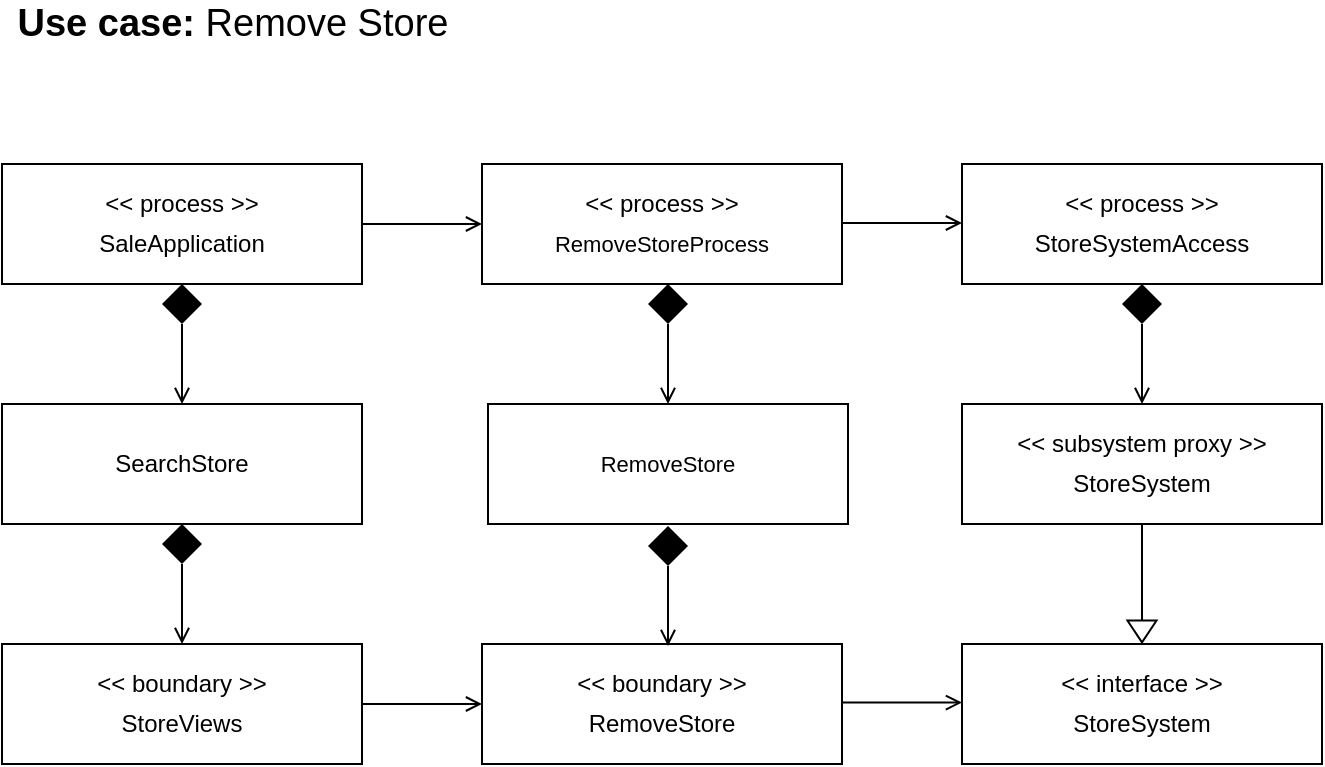 <mxfile version="13.0.9" type="device"><diagram id="kslOL4AQ9dql3Djte1Ip" name="Page-1"><mxGraphModel dx="1038" dy="499" grid="1" gridSize="10" guides="1" tooltips="1" connect="1" arrows="1" fold="1" page="1" pageScale="1" pageWidth="827" pageHeight="1169" math="0" shadow="0"><root><mxCell id="0"/><mxCell id="1" parent="0"/><mxCell id="jgJAQ5_SSYJaCZnDs3jj-1" value="" style="rounded=0;whiteSpace=wrap;html=1;" vertex="1" parent="1"><mxGeometry x="84" y="130" width="180" height="60" as="geometry"/></mxCell><mxCell id="jgJAQ5_SSYJaCZnDs3jj-2" value="&amp;lt;&amp;lt; process &amp;gt;&amp;gt;" style="text;html=1;strokeColor=none;fillColor=none;align=center;verticalAlign=middle;whiteSpace=wrap;rounded=0;" vertex="1" parent="1"><mxGeometry x="84" y="140" width="180" height="20" as="geometry"/></mxCell><mxCell id="jgJAQ5_SSYJaCZnDs3jj-3" value="&lt;span style=&quot;text-align: left&quot;&gt;Sale&lt;/span&gt;Application" style="text;html=1;strokeColor=none;fillColor=none;align=center;verticalAlign=middle;whiteSpace=wrap;rounded=0;" vertex="1" parent="1"><mxGeometry x="84" y="160" width="180" height="20" as="geometry"/></mxCell><mxCell id="jgJAQ5_SSYJaCZnDs3jj-4" value="" style="rounded=0;whiteSpace=wrap;html=1;" vertex="1" parent="1"><mxGeometry x="84" y="250" width="180" height="60" as="geometry"/></mxCell><mxCell id="jgJAQ5_SSYJaCZnDs3jj-5" value="&lt;span style=&quot;background-color: rgb(255 , 255 , 255)&quot;&gt;&lt;font style=&quot;font-size: 12px&quot;&gt;SearchStore&lt;/font&gt;&lt;/span&gt;" style="text;html=1;strokeColor=none;fillColor=none;align=center;verticalAlign=middle;whiteSpace=wrap;rounded=0;" vertex="1" parent="1"><mxGeometry x="84" y="270" width="180" height="20" as="geometry"/></mxCell><mxCell id="jgJAQ5_SSYJaCZnDs3jj-6" value="" style="rounded=0;whiteSpace=wrap;html=1;" vertex="1" parent="1"><mxGeometry x="84" y="370" width="180" height="60" as="geometry"/></mxCell><mxCell id="jgJAQ5_SSYJaCZnDs3jj-7" value="&amp;lt;&amp;lt; boundary &amp;gt;&amp;gt;" style="text;html=1;strokeColor=none;fillColor=none;align=center;verticalAlign=middle;whiteSpace=wrap;rounded=0;" vertex="1" parent="1"><mxGeometry x="84" y="380" width="180" height="20" as="geometry"/></mxCell><mxCell id="jgJAQ5_SSYJaCZnDs3jj-8" value="&lt;span style=&quot;background-color: rgb(255 , 255 , 255)&quot;&gt;StoreViews&lt;/span&gt;" style="text;html=1;strokeColor=none;fillColor=none;align=center;verticalAlign=middle;whiteSpace=wrap;rounded=0;" vertex="1" parent="1"><mxGeometry x="84" y="400" width="180" height="20" as="geometry"/></mxCell><mxCell id="jgJAQ5_SSYJaCZnDs3jj-9" value="" style="rounded=0;whiteSpace=wrap;html=1;" vertex="1" parent="1"><mxGeometry x="324" y="370" width="180" height="60" as="geometry"/></mxCell><mxCell id="jgJAQ5_SSYJaCZnDs3jj-10" value="&amp;lt;&amp;lt; boundary&amp;nbsp;&amp;gt;&amp;gt;" style="text;html=1;strokeColor=none;fillColor=none;align=center;verticalAlign=middle;whiteSpace=wrap;rounded=0;" vertex="1" parent="1"><mxGeometry x="324" y="380" width="180" height="20" as="geometry"/></mxCell><mxCell id="jgJAQ5_SSYJaCZnDs3jj-11" value="&lt;span style=&quot;background-color: rgb(255 , 255 , 255)&quot;&gt;RemoveStore&lt;/span&gt;" style="text;html=1;strokeColor=none;fillColor=none;align=center;verticalAlign=middle;whiteSpace=wrap;rounded=0;" vertex="1" parent="1"><mxGeometry x="324" y="400" width="180" height="20" as="geometry"/></mxCell><mxCell id="jgJAQ5_SSYJaCZnDs3jj-12" value="" style="rounded=0;whiteSpace=wrap;html=1;" vertex="1" parent="1"><mxGeometry x="564" y="370" width="180" height="60" as="geometry"/></mxCell><mxCell id="jgJAQ5_SSYJaCZnDs3jj-13" value="&amp;lt;&amp;lt; interface &amp;gt;&amp;gt;" style="text;html=1;strokeColor=none;fillColor=none;align=center;verticalAlign=middle;whiteSpace=wrap;rounded=0;" vertex="1" parent="1"><mxGeometry x="564" y="380" width="180" height="20" as="geometry"/></mxCell><mxCell id="jgJAQ5_SSYJaCZnDs3jj-14" value="StoreSystem" style="text;html=1;strokeColor=none;fillColor=none;align=center;verticalAlign=middle;whiteSpace=wrap;rounded=0;" vertex="1" parent="1"><mxGeometry x="564" y="400" width="180" height="20" as="geometry"/></mxCell><mxCell id="jgJAQ5_SSYJaCZnDs3jj-15" value="" style="rounded=0;whiteSpace=wrap;html=1;" vertex="1" parent="1"><mxGeometry x="564" y="250" width="180" height="60" as="geometry"/></mxCell><mxCell id="jgJAQ5_SSYJaCZnDs3jj-16" value="&amp;lt;&amp;lt; subsystem proxy &amp;gt;&amp;gt;" style="text;html=1;strokeColor=none;fillColor=none;align=center;verticalAlign=middle;whiteSpace=wrap;rounded=0;" vertex="1" parent="1"><mxGeometry x="564" y="260" width="180" height="20" as="geometry"/></mxCell><mxCell id="jgJAQ5_SSYJaCZnDs3jj-17" value="StoreSystem" style="text;html=1;strokeColor=none;fillColor=none;align=center;verticalAlign=middle;whiteSpace=wrap;rounded=0;" vertex="1" parent="1"><mxGeometry x="564" y="280" width="180" height="20" as="geometry"/></mxCell><mxCell id="jgJAQ5_SSYJaCZnDs3jj-18" value="" style="rounded=0;whiteSpace=wrap;html=1;" vertex="1" parent="1"><mxGeometry x="324" y="130" width="180" height="60" as="geometry"/></mxCell><mxCell id="jgJAQ5_SSYJaCZnDs3jj-19" value="&amp;lt;&amp;lt; process &amp;gt;&amp;gt;" style="text;html=1;strokeColor=none;fillColor=none;align=center;verticalAlign=middle;whiteSpace=wrap;rounded=0;" vertex="1" parent="1"><mxGeometry x="324" y="140" width="180" height="20" as="geometry"/></mxCell><mxCell id="jgJAQ5_SSYJaCZnDs3jj-20" value="&lt;span style=&quot;font-size: 11px ; background-color: rgb(255 , 255 , 255)&quot;&gt;RemoveStore&lt;/span&gt;&lt;span style=&quot;font-size: 11px ; background-color: rgb(255 , 255 , 255)&quot;&gt;Process&lt;/span&gt;" style="text;html=1;strokeColor=none;fillColor=none;align=center;verticalAlign=middle;whiteSpace=wrap;rounded=0;" vertex="1" parent="1"><mxGeometry x="324" y="160" width="180" height="20" as="geometry"/></mxCell><mxCell id="jgJAQ5_SSYJaCZnDs3jj-21" style="edgeStyle=orthogonalEdgeStyle;rounded=0;orthogonalLoop=1;jettySize=auto;html=1;exitX=0.5;exitY=1;exitDx=0;exitDy=0;entryX=0.5;entryY=0;entryDx=0;entryDy=0;endArrow=open;endFill=0;" edge="1" parent="1" source="jgJAQ5_SSYJaCZnDs3jj-22" target="jgJAQ5_SSYJaCZnDs3jj-4"><mxGeometry relative="1" as="geometry"/></mxCell><mxCell id="jgJAQ5_SSYJaCZnDs3jj-22" value="" style="rhombus;whiteSpace=wrap;html=1;fillColor=#000000;strokeColor=none;" vertex="1" parent="1"><mxGeometry x="164" y="190" width="20" height="20" as="geometry"/></mxCell><mxCell id="jgJAQ5_SSYJaCZnDs3jj-23" style="edgeStyle=orthogonalEdgeStyle;rounded=0;orthogonalLoop=1;jettySize=auto;html=1;exitX=0.5;exitY=1;exitDx=0;exitDy=0;entryX=0.5;entryY=0;entryDx=0;entryDy=0;endArrow=open;endFill=0;" edge="1" parent="1" source="jgJAQ5_SSYJaCZnDs3jj-24"><mxGeometry relative="1" as="geometry"><mxPoint x="174" y="370" as="targetPoint"/></mxGeometry></mxCell><mxCell id="jgJAQ5_SSYJaCZnDs3jj-24" value="" style="rhombus;whiteSpace=wrap;html=1;fillColor=#000000;strokeColor=none;" vertex="1" parent="1"><mxGeometry x="164" y="310" width="20" height="20" as="geometry"/></mxCell><mxCell id="jgJAQ5_SSYJaCZnDs3jj-25" style="edgeStyle=orthogonalEdgeStyle;rounded=0;orthogonalLoop=1;jettySize=auto;html=1;exitX=0.5;exitY=1;exitDx=0;exitDy=0;endArrow=open;endFill=0;entryX=0.5;entryY=0;entryDx=0;entryDy=0;" edge="1" parent="1" source="jgJAQ5_SSYJaCZnDs3jj-26" target="jgJAQ5_SSYJaCZnDs3jj-39"><mxGeometry relative="1" as="geometry"><mxPoint x="417" y="250" as="targetPoint"/><mxPoint x="417" y="220" as="sourcePoint"/></mxGeometry></mxCell><mxCell id="jgJAQ5_SSYJaCZnDs3jj-26" value="" style="rhombus;whiteSpace=wrap;html=1;fillColor=#000000;strokeColor=none;" vertex="1" parent="1"><mxGeometry x="407" y="190" width="20" height="20" as="geometry"/></mxCell><mxCell id="jgJAQ5_SSYJaCZnDs3jj-27" style="edgeStyle=orthogonalEdgeStyle;rounded=0;orthogonalLoop=1;jettySize=auto;html=1;exitX=0.5;exitY=1;exitDx=0;exitDy=0;entryX=0.5;entryY=0;entryDx=0;entryDy=0;endArrow=open;endFill=0;" edge="1" parent="1" source="jgJAQ5_SSYJaCZnDs3jj-28" target="jgJAQ5_SSYJaCZnDs3jj-15"><mxGeometry relative="1" as="geometry"><mxPoint x="514" y="210" as="targetPoint"/></mxGeometry></mxCell><mxCell id="jgJAQ5_SSYJaCZnDs3jj-28" value="" style="rhombus;whiteSpace=wrap;html=1;fillColor=#000000;strokeColor=none;" vertex="1" parent="1"><mxGeometry x="644" y="190" width="20" height="20" as="geometry"/></mxCell><mxCell id="jgJAQ5_SSYJaCZnDs3jj-29" value="" style="endArrow=open;html=1;exitX=1;exitY=0;exitDx=0;exitDy=0;entryX=0;entryY=0;entryDx=0;entryDy=0;endFill=0;" edge="1" parent="1" source="jgJAQ5_SSYJaCZnDs3jj-3" target="jgJAQ5_SSYJaCZnDs3jj-20"><mxGeometry width="50" height="50" relative="1" as="geometry"><mxPoint x="363" y="310" as="sourcePoint"/><mxPoint x="413" y="260" as="targetPoint"/></mxGeometry></mxCell><mxCell id="jgJAQ5_SSYJaCZnDs3jj-30" value="" style="endArrow=open;html=1;exitX=1;exitY=0;exitDx=0;exitDy=0;entryX=0;entryY=0;entryDx=0;entryDy=0;endFill=0;" edge="1" parent="1"><mxGeometry width="50" height="50" relative="1" as="geometry"><mxPoint x="264" y="400" as="sourcePoint"/><mxPoint x="324.0" y="400" as="targetPoint"/></mxGeometry></mxCell><mxCell id="jgJAQ5_SSYJaCZnDs3jj-31" value="" style="endArrow=open;html=1;exitX=1;exitY=0;exitDx=0;exitDy=0;entryX=0;entryY=0;entryDx=0;entryDy=0;endFill=0;" edge="1" parent="1"><mxGeometry width="50" height="50" relative="1" as="geometry"><mxPoint x="504" y="399.31" as="sourcePoint"/><mxPoint x="564.0" y="399.31" as="targetPoint"/></mxGeometry></mxCell><mxCell id="jgJAQ5_SSYJaCZnDs3jj-32" value="" style="endArrow=none;html=1;exitX=0.5;exitY=1;exitDx=0;exitDy=0;endFill=0;entryX=0;entryY=0.5;entryDx=0;entryDy=0;" edge="1" parent="1" source="jgJAQ5_SSYJaCZnDs3jj-15" target="jgJAQ5_SSYJaCZnDs3jj-33"><mxGeometry width="50" height="50" relative="1" as="geometry"><mxPoint x="294.0" y="190.0" as="sourcePoint"/><mxPoint x="654" y="360" as="targetPoint"/></mxGeometry></mxCell><mxCell id="jgJAQ5_SSYJaCZnDs3jj-33" value="" style="triangle;whiteSpace=wrap;html=1;fillColor=#FFFFFF;rotation=90;strokeColor=#000000;" vertex="1" parent="1"><mxGeometry x="648.54" y="356.44" width="10.92" height="14.56" as="geometry"/></mxCell><mxCell id="jgJAQ5_SSYJaCZnDs3jj-34" value="&lt;font style=&quot;font-size: 19px&quot;&gt;&lt;b&gt;Use case:&lt;/b&gt;&amp;nbsp;Remove Store&lt;/font&gt;" style="text;html=1;align=center;verticalAlign=middle;resizable=0;points=[];autosize=1;" vertex="1" parent="1"><mxGeometry x="84" y="50" width="230" height="20" as="geometry"/></mxCell><mxCell id="jgJAQ5_SSYJaCZnDs3jj-35" value="" style="rounded=0;whiteSpace=wrap;html=1;" vertex="1" parent="1"><mxGeometry x="564" y="130" width="180" height="60" as="geometry"/></mxCell><mxCell id="jgJAQ5_SSYJaCZnDs3jj-36" value="&amp;lt;&amp;lt; process &amp;gt;&amp;gt;" style="text;html=1;strokeColor=none;fillColor=none;align=center;verticalAlign=middle;whiteSpace=wrap;rounded=0;" vertex="1" parent="1"><mxGeometry x="564" y="140" width="180" height="20" as="geometry"/></mxCell><mxCell id="jgJAQ5_SSYJaCZnDs3jj-37" value="StoreSystemAccess" style="text;html=1;strokeColor=none;fillColor=none;align=center;verticalAlign=middle;whiteSpace=wrap;rounded=0;" vertex="1" parent="1"><mxGeometry x="564" y="160" width="180" height="20" as="geometry"/></mxCell><mxCell id="jgJAQ5_SSYJaCZnDs3jj-38" value="" style="endArrow=open;html=1;exitX=1;exitY=0;exitDx=0;exitDy=0;entryX=0;entryY=0;entryDx=0;entryDy=0;endFill=0;" edge="1" parent="1"><mxGeometry width="50" height="50" relative="1" as="geometry"><mxPoint x="504" y="159.5" as="sourcePoint"/><mxPoint x="564.0" y="159.5" as="targetPoint"/></mxGeometry></mxCell><mxCell id="jgJAQ5_SSYJaCZnDs3jj-39" value="" style="rounded=0;whiteSpace=wrap;html=1;" vertex="1" parent="1"><mxGeometry x="327" y="250" width="180" height="60" as="geometry"/></mxCell><mxCell id="jgJAQ5_SSYJaCZnDs3jj-40" value="&lt;span style=&quot;font-size: 11px ; background-color: rgb(255 , 255 , 255)&quot;&gt;RemoveStore&lt;/span&gt;" style="text;html=1;strokeColor=none;fillColor=none;align=center;verticalAlign=middle;whiteSpace=wrap;rounded=0;" vertex="1" parent="1"><mxGeometry x="327" y="270" width="180" height="20" as="geometry"/></mxCell><mxCell id="jgJAQ5_SSYJaCZnDs3jj-41" style="edgeStyle=orthogonalEdgeStyle;rounded=0;orthogonalLoop=1;jettySize=auto;html=1;exitX=0.5;exitY=1;exitDx=0;exitDy=0;endArrow=open;endFill=0;entryX=0.5;entryY=0;entryDx=0;entryDy=0;" edge="1" parent="1" source="jgJAQ5_SSYJaCZnDs3jj-42"><mxGeometry relative="1" as="geometry"><mxPoint x="417" y="371" as="targetPoint"/><mxPoint x="417" y="341" as="sourcePoint"/></mxGeometry></mxCell><mxCell id="jgJAQ5_SSYJaCZnDs3jj-42" value="" style="rhombus;whiteSpace=wrap;html=1;fillColor=#000000;strokeColor=none;" vertex="1" parent="1"><mxGeometry x="407" y="311" width="20" height="20" as="geometry"/></mxCell></root></mxGraphModel></diagram></mxfile>